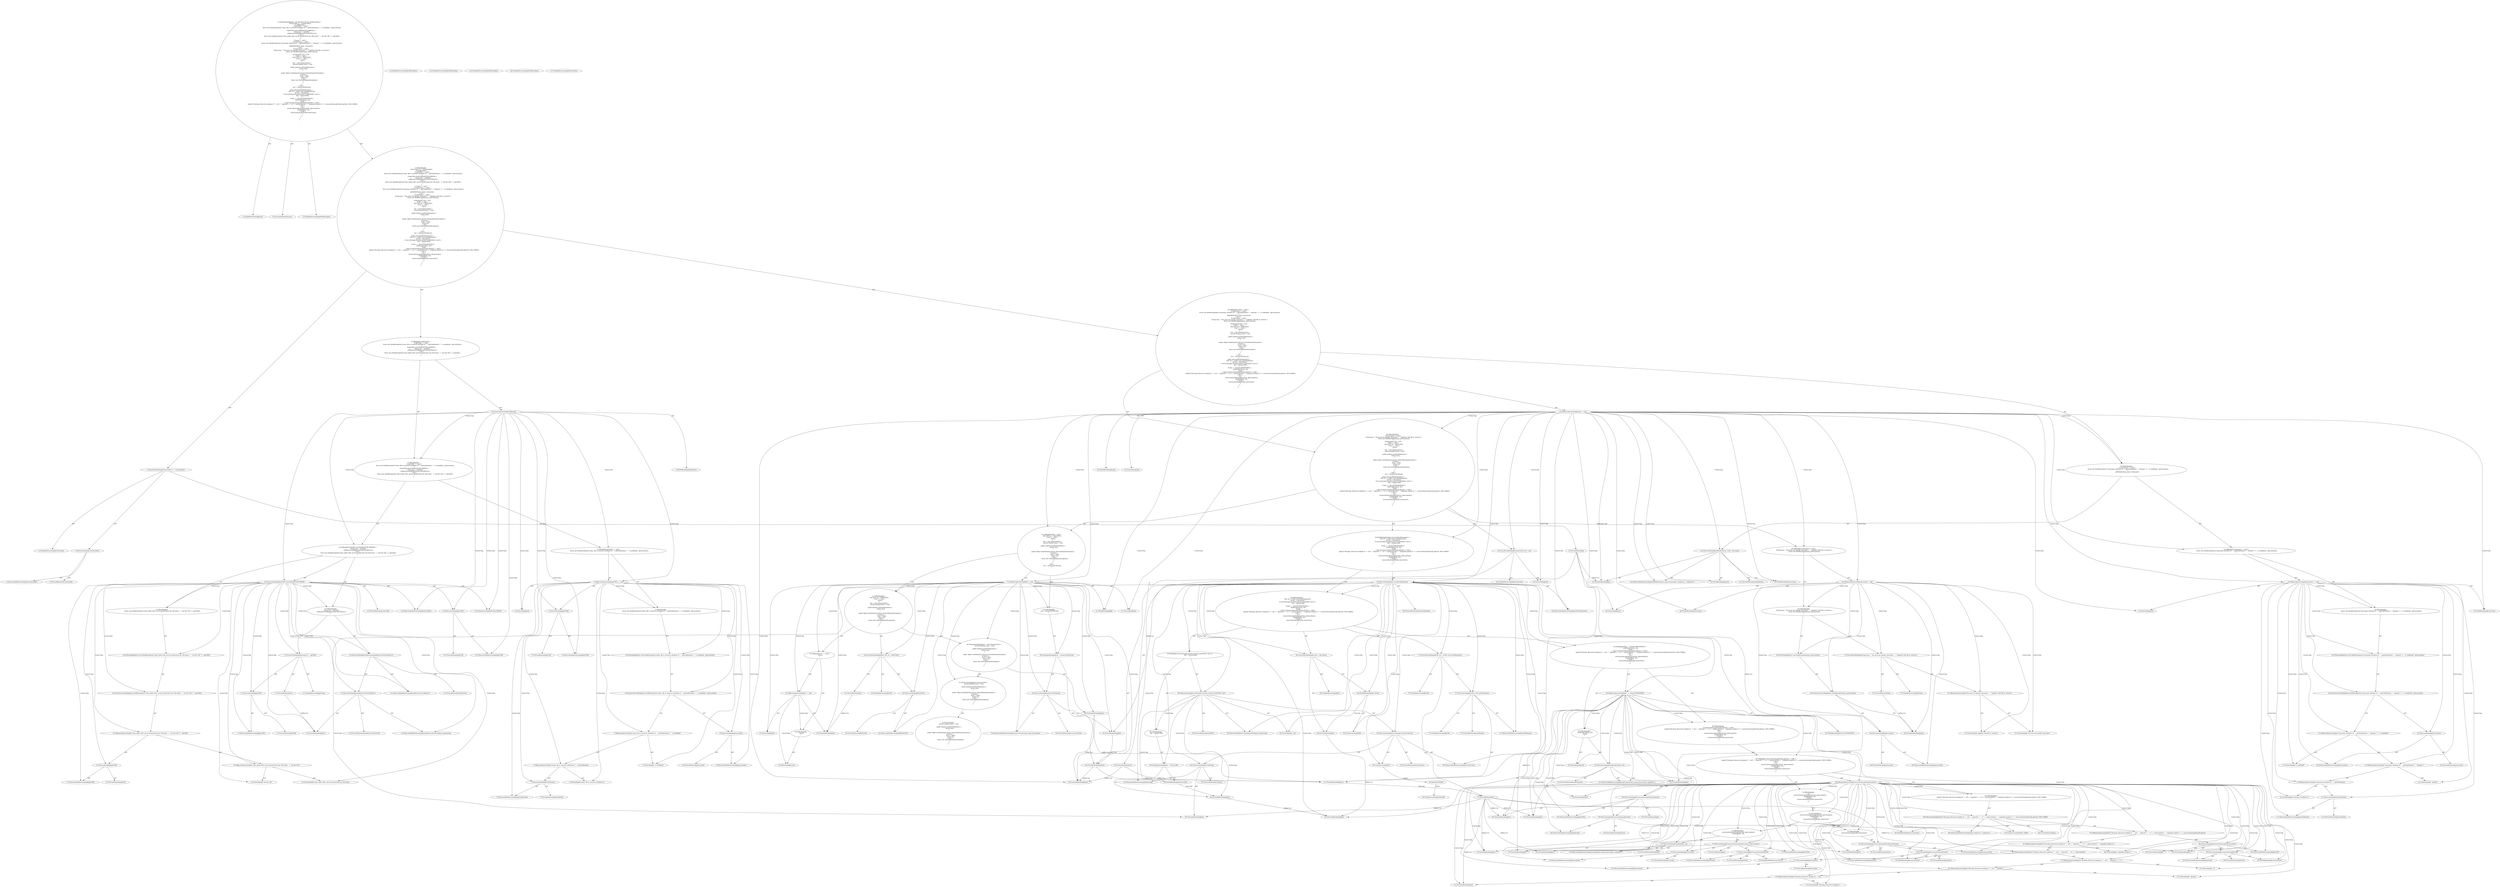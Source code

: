 digraph "execute#?" {
0 [label="2:CtTypeReferenceImpl@void" shape=ellipse]
1 [label="2:CtVirtualElement@execute" shape=ellipse]
2 [label="2:CtTypeReferenceImpl@BuildException" shape=ellipse]
3 [label="3:CtTypeReferenceImpl@ClassLoader" shape=ellipse]
4 [label="3:CtExecutableReferenceImpl@createLoader()" shape=ellipse]
5 [label="3:CtVirtualElement@createLoader" shape=ellipse]
6 [label="3:CtInvocationImpl@createLoader()" shape=ellipse]
7 [label="3:CtVirtualElement@al" shape=ellipse]
8 [label="3:CtLocalVariableImpl@ClassLoader al = createLoader()" shape=ellipse]
9 [label="4:CtFieldReadImpl@definerSet" shape=ellipse]
10 [label="4:CtUnaryOperatorImpl@!definerSet" shape=ellipse]
11 [label="5:CtExecutableReferenceImpl@getURI()" shape=ellipse]
12 [label="5:CtVirtualElement@getURI" shape=ellipse]
13 [label="5:CtInvocationImpl@getURI()" shape=ellipse]
14 [label="5:CtLiteralImpl@null" shape=ellipse]
15 [label="5:CtBinaryOperatorImpl@getURI() == null" shape=ellipse]
16 [label="6:CtTypeReferenceImpl@BuildException" shape=ellipse]
17 [label="7:CtLiteralImpl@\"name, file or resource attribute of \"" shape=ellipse]
18 [label="7:CtExecutableReferenceImpl@getTaskName()" shape=ellipse]
19 [label="7:CtVirtualElement@getTaskName" shape=ellipse]
20 [label="7:CtInvocationImpl@getTaskName()" shape=ellipse]
21 [label="7:CtBinaryOperatorImpl@(\"name, file or resource attribute of \" + getTaskName())" shape=ellipse]
22 [label="7:CtLiteralImpl@\" is undefined\"" shape=ellipse]
23 [label="7:CtBinaryOperatorImpl@(\"name, file or resource attribute of \" + getTaskName()) + \" is undefined\"" shape=ellipse]
24 [label="8:CtExecutableReferenceImpl@getLocation()" shape=ellipse]
25 [label="8:CtVirtualElement@getLocation" shape=ellipse]
26 [label="8:CtInvocationImpl@getLocation()" shape=ellipse]
27 [label="6:CtConstructorCallImpl@new BuildException((\"name, file or resource attribute of \" + getTaskName()) + \" is undefined\", getLocation())" shape=ellipse]
28 [label="6:CtThrowImpl@throw new BuildException((\"name, file or resource attribute of \" + getTaskName()) + \" is undefined\", getLocation())" shape=ellipse]
29 [label="5:CtBlockImpl@\{
    throw new BuildException((\"name, file or resource attribute of \" + getTaskName()) + \" is undefined\", getLocation());
\}" shape=ellipse]
30 [label="5:CtIfImpl@if (getURI() == null) \{
    throw new BuildException((\"name, file or resource attribute of \" + getTaskName()) + \" is undefined\", getLocation());
\}" shape=ellipse]
31 [label="10:CtExecutableReferenceImpl@startsWith()" shape=ellipse]
32 [label="10:CtVirtualElement@startsWith" shape=ellipse]
33 [label="10:CtExecutableReferenceImpl@getURI()" shape=ellipse]
34 [label="10:CtVirtualElement@getURI" shape=ellipse]
35 [label="10:CtInvocationImpl@getURI()" shape=ellipse]
36 [label="10:CtTypeAccessImpl@ANTLIB_PREFIX" shape=ellipse]
37 [label="10:CtInvocationImpl@getURI().startsWith(ANTLIB_PREFIX)" shape=ellipse]
38 [label="11:CtTypeReferenceImpl@String" shape=ellipse]
39 [label="11:CtExecutableReferenceImpl@getURI()" shape=ellipse]
40 [label="11:CtVirtualElement@getURI" shape=ellipse]
41 [label="11:CtInvocationImpl@getURI()" shape=ellipse]
42 [label="11:CtVirtualElement@uri1" shape=ellipse]
43 [label="11:CtLocalVariableImpl@String uri1 = getURI()" shape=ellipse]
44 [label="12:CtExecutableReferenceImpl@setResource(<unknown>)" shape=ellipse]
45 [label="12:CtVirtualElement@setResource" shape=ellipse]
46 [label="12:CtExecutableReferenceImpl@makeResourceFromURI(java.lang.String)" shape=ellipse]
47 [label="12:CtVirtualElement@makeResourceFromURI" shape=ellipse]
48 [label="12:CtVariableReadImpl@uri1" shape=ellipse]
49 [label="12:CtInvocationImpl@makeResourceFromURI(uri1)" shape=ellipse]
50 [label="12:CtInvocationImpl@setResource(makeResourceFromURI(uri1))" shape=ellipse]
51 [label="10:CtBlockImpl@\{
    String uri1 = getURI();
    setResource(makeResourceFromURI(uri1));
\}" shape=ellipse]
52 [label="14:CtTypeReferenceImpl@BuildException" shape=ellipse]
53 [label="15:CtLiteralImpl@\"Only antlib URIs can be located from the URI alone,\"" shape=ellipse]
54 [label="15:CtLiteralImpl@\"not the URI \"" shape=ellipse]
55 [label="15:CtBinaryOperatorImpl@(\"Only antlib URIs can be located from the URI alone,\" + \"not the URI \")" shape=ellipse]
56 [label="15:CtExecutableReferenceImpl@getURI()" shape=ellipse]
57 [label="15:CtVirtualElement@getURI" shape=ellipse]
58 [label="15:CtInvocationImpl@getURI()" shape=ellipse]
59 [label="15:CtBinaryOperatorImpl@(\"Only antlib URIs can be located from the URI alone,\" + \"not the URI \") + getURI()" shape=ellipse]
60 [label="14:CtConstructorCallImpl@new BuildException((\"Only antlib URIs can be located from the URI alone,\" + \"not the URI \") + getURI())" shape=ellipse]
61 [label="14:CtThrowImpl@throw new BuildException((\"Only antlib URIs can be located from the URI alone,\" + \"not the URI \") + getURI())" shape=ellipse]
62 [label="13:CtBlockImpl@\{
    throw new BuildException((\"Only antlib URIs can be located from the URI alone,\" + \"not the URI \") + getURI());
\}" shape=ellipse]
63 [label="10:CtIfImpl@if (getURI().startsWith(ANTLIB_PREFIX)) \{
    String uri1 = getURI();
    setResource(makeResourceFromURI(uri1));
\} else \{
    throw new BuildException((\"Only antlib URIs can be located from the URI alone,\" + \"not the URI \") + getURI());
\}" shape=ellipse]
64 [label="4:CtBlockImpl@\{
    if (getURI() == null) \{
        throw new BuildException((\"name, file or resource attribute of \" + getTaskName()) + \" is undefined\", getLocation());
    \}
    if (getURI().startsWith(ANTLIB_PREFIX)) \{
        String uri1 = getURI();
        setResource(makeResourceFromURI(uri1));
    \} else \{
        throw new BuildException((\"Only antlib URIs can be located from the URI alone,\" + \"not the URI \") + getURI());
    \}
\}" shape=ellipse]
65 [label="4:CtIfImpl@if (!definerSet) \{
    if (getURI() == null) \{
        throw new BuildException((\"name, file or resource attribute of \" + getTaskName()) + \" is undefined\", getLocation());
    \}
    if (getURI().startsWith(ANTLIB_PREFIX)) \{
        String uri1 = getURI();
        setResource(makeResourceFromURI(uri1));
    \} else \{
        throw new BuildException((\"Only antlib URIs can be located from the URI alone,\" + \"not the URI \") + getURI());
    \}
\}" shape=ellipse]
66 [label="18:CtFieldReadImpl@name" shape=ellipse]
67 [label="18:CtLiteralImpl@null" shape=ellipse]
68 [label="18:CtBinaryOperatorImpl@name != null" shape=ellipse]
69 [label="19:CtFieldReadImpl@classname" shape=ellipse]
70 [label="19:CtLiteralImpl@null" shape=ellipse]
71 [label="19:CtBinaryOperatorImpl@classname == null" shape=ellipse]
72 [label="20:CtTypeReferenceImpl@BuildException" shape=ellipse]
73 [label="21:CtLiteralImpl@\"classname attribute of \"" shape=ellipse]
74 [label="21:CtExecutableReferenceImpl@getTaskName()" shape=ellipse]
75 [label="21:CtVirtualElement@getTaskName" shape=ellipse]
76 [label="21:CtInvocationImpl@getTaskName()" shape=ellipse]
77 [label="21:CtBinaryOperatorImpl@(\"classname attribute of \" + getTaskName())" shape=ellipse]
78 [label="21:CtLiteralImpl@\" element \"" shape=ellipse]
79 [label="21:CtBinaryOperatorImpl@((\"classname attribute of \" + getTaskName()) + \" element \")" shape=ellipse]
80 [label="21:CtLiteralImpl@\"is undefined\"" shape=ellipse]
81 [label="21:CtBinaryOperatorImpl@((\"classname attribute of \" + getTaskName()) + \" element \") + \"is undefined\"" shape=ellipse]
82 [label="22:CtExecutableReferenceImpl@getLocation()" shape=ellipse]
83 [label="22:CtVirtualElement@getLocation" shape=ellipse]
84 [label="22:CtInvocationImpl@getLocation()" shape=ellipse]
85 [label="20:CtConstructorCallImpl@new BuildException(((\"classname attribute of \" + getTaskName()) + \" element \") + \"is undefined\", getLocation())" shape=ellipse]
86 [label="20:CtThrowImpl@throw new BuildException(((\"classname attribute of \" + getTaskName()) + \" element \") + \"is undefined\", getLocation())" shape=ellipse]
87 [label="19:CtBlockImpl@\{
    throw new BuildException(((\"classname attribute of \" + getTaskName()) + \" element \") + \"is undefined\", getLocation());
\}" shape=ellipse]
88 [label="19:CtIfImpl@if (classname == null) \{
    throw new BuildException(((\"classname attribute of \" + getTaskName()) + \" element \") + \"is undefined\", getLocation());
\}" shape=ellipse]
89 [label="24:CtExecutableReferenceImpl@addDefinition(java.lang.ClassLoader,<unknown>,<unknown>)" shape=ellipse]
90 [label="24:CtVirtualElement@addDefinition" shape=ellipse]
91 [label="24:CtVariableReadImpl@al" shape=ellipse]
92 [label="24:CtFieldReadImpl@name" shape=ellipse]
93 [label="24:CtFieldReadImpl@classname" shape=ellipse]
94 [label="24:CtInvocationImpl@addDefinition(al, name, classname)" shape=ellipse]
95 [label="18:CtBlockImpl@\{
    if (classname == null) \{
        throw new BuildException(((\"classname attribute of \" + getTaskName()) + \" element \") + \"is undefined\", getLocation());
    \}
    addDefinition(al, name, classname);
\}" shape=ellipse]
96 [label="26:CtFieldReadImpl@classname" shape=ellipse]
97 [label="26:CtLiteralImpl@null" shape=ellipse]
98 [label="26:CtBinaryOperatorImpl@classname != null" shape=ellipse]
99 [label="27:CtTypeReferenceImpl@String" shape=ellipse]
100 [label="27:CtLiteralImpl@\"You must not specify classname \"" shape=ellipse]
101 [label="27:CtLiteralImpl@\"together with file or resource.\"" shape=ellipse]
102 [label="27:CtBinaryOperatorImpl@\"You must not specify classname \" + \"together with file or resource.\"" shape=ellipse]
103 [label="27:CtVirtualElement@msg" shape=ellipse]
104 [label="27:CtLocalVariableImpl@String msg = \"You must not specify classname \" + \"together with file or resource.\"" shape=ellipse]
105 [label="28:CtTypeReferenceImpl@BuildException" shape=ellipse]
106 [label="28:CtVariableReadImpl@msg" shape=ellipse]
107 [label="28:CtExecutableReferenceImpl@getLocation()" shape=ellipse]
108 [label="28:CtVirtualElement@getLocation" shape=ellipse]
109 [label="28:CtInvocationImpl@getLocation()" shape=ellipse]
110 [label="28:CtConstructorCallImpl@new BuildException(msg, getLocation())" shape=ellipse]
111 [label="28:CtThrowImpl@throw new BuildException(msg, getLocation())" shape=ellipse]
112 [label="26:CtBlockImpl@\{
    String msg = \"You must not specify classname \" + \"together with file or resource.\";
    throw new BuildException(msg, getLocation());
\}" shape=ellipse]
113 [label="26:CtIfImpl@if (classname != null) \{
    String msg = \"You must not specify classname \" + \"together with file or resource.\";
    throw new BuildException(msg, getLocation());
\}" shape=ellipse]
114 [label="30:CtTypeReferenceImpl@Enumeration" shape=ellipse]
115 [label="30:CtLiteralImpl@null" shape=ellipse]
116 [label="30:CtVirtualElement@urls" shape=ellipse]
117 [label="30:CtLocalVariableImpl@Enumeration urls = null" shape=ellipse]
118 [label="31:CtFieldReadImpl@file" shape=ellipse]
119 [label="31:CtLiteralImpl@null" shape=ellipse]
120 [label="31:CtBinaryOperatorImpl@file != null" shape=ellipse]
121 [label="32:CtTypeReferenceImpl@URL" shape=ellipse]
122 [label="32:CtExecutableReferenceImpl@fileToURL()" shape=ellipse]
123 [label="32:CtVirtualElement@fileToURL" shape=ellipse]
124 [label="32:CtInvocationImpl@fileToURL()" shape=ellipse]
125 [label="32:CtVirtualElement@url" shape=ellipse]
126 [label="32:CtLocalVariableImpl@final URL url = fileToURL()" shape=ellipse]
127 [label="33:CtVariableReadImpl@url" shape=ellipse]
128 [label="33:CtLiteralImpl@null" shape=ellipse]
129 [label="33:CtBinaryOperatorImpl@url == null" shape=ellipse]
130 [label="34:CtReturnImpl@return" shape=ellipse]
131 [label="33:CtBlockImpl@\{
    return;
\}" shape=ellipse]
132 [label="33:CtIfImpl@if (url == null) \{
    return;
\}" shape=ellipse]
133 [label="36:CtVariableWriteImpl@urls" shape=ellipse]
134 [label="37:CtTypeReferenceImpl@Enumeration" shape=ellipse]
135 [label="37:CtNewClassImpl@new Enumeration() \{
    private boolean more = true;

    public boolean hasMoreElements() \{
        return more;
    \}

    public Object nextElement() throws NoSuchElementException \{
        if (more) \{
            more = false;
            return url;
        \} else \{
            throw new NoSuchElementException();
        \}
    \}
\}" shape=ellipse]
136 [label="37:CtClassImpl@ \{
    private boolean more = true;

    public boolean hasMoreElements() \{
        return more;
    \}

    public Object nextElement() throws NoSuchElementException \{
        if (more) \{
            more = false;
            return url;
        \} else \{
            throw new NoSuchElementException();
        \}
    \}
\}" shape=ellipse]
137 [label="36:CtAssignmentImpl@urls = new Enumeration() \{
    private boolean more = true;

    public boolean hasMoreElements() \{
        return more;
    \}

    public Object nextElement() throws NoSuchElementException \{
        if (more) \{
            more = false;
            return url;
        \} else \{
            throw new NoSuchElementException();
        \}
    \}
\}" shape=ellipse]
138 [label="31:CtBlockImpl@\{
    final URL url = fileToURL();
    if (url == null) \{
        return;
    \}
    urls = new Enumeration() \{
        private boolean more = true;

        public boolean hasMoreElements() \{
            return more;
        \}

        public Object nextElement() throws NoSuchElementException \{
            if (more) \{
                more = false;
                return url;
            \} else \{
                throw new NoSuchElementException();
            \}
        \}
    \};
\}" shape=ellipse]
139 [label="54:CtVariableWriteImpl@urls" shape=ellipse]
140 [label="54:CtExecutableReferenceImpl@resourceToURLs(java.lang.ClassLoader)" shape=ellipse]
141 [label="54:CtVirtualElement@resourceToURLs" shape=ellipse]
142 [label="54:CtVariableReadImpl@al" shape=ellipse]
143 [label="54:CtInvocationImpl@resourceToURLs(al)" shape=ellipse]
144 [label="54:CtAssignmentImpl@urls = resourceToURLs(al)" shape=ellipse]
145 [label="53:CtBlockImpl@\{
    urls = resourceToURLs(al);
\}" shape=ellipse]
146 [label="31:CtIfImpl@if (file != null) \{
    final URL url = fileToURL();
    if (url == null) \{
        return;
    \}
    urls = new Enumeration() \{
        private boolean more = true;

        public boolean hasMoreElements() \{
            return more;
        \}

        public Object nextElement() throws NoSuchElementException \{
            if (more) \{
                more = false;
                return url;
            \} else \{
                throw new NoSuchElementException();
            \}
        \}
    \};
\} else \{
    urls = resourceToURLs(al);
\}" shape=ellipse]
147 [label="56:CtExecutableReferenceImpl@hasMoreElements()" shape=ellipse]
148 [label="56:CtVirtualElement@hasMoreElements" shape=ellipse]
149 [label="56:CtVariableReadImpl@urls" shape=ellipse]
150 [label="56:CtInvocationImpl@urls.hasMoreElements()" shape=ellipse]
151 [label="57:CtTypeReferenceImpl@URL" shape=ellipse]
152 [label="57:CtExecutableReferenceImpl@nextElement()" shape=ellipse]
153 [label="57:CtVirtualElement@nextElement" shape=ellipse]
154 [label="57:CtVariableReadImpl@urls" shape=ellipse]
155 [label="57:CtInvocationImpl@((URL) (urls.nextElement()))" shape=ellipse]
156 [label="57:CtTypeReferenceImpl@URL" shape=ellipse]
157 [label="57:CtVirtualElement@url" shape=ellipse]
158 [label="57:CtLocalVariableImpl@URL url = ((URL) (urls.nextElement()))" shape=ellipse]
159 [label="58:CtTypeReferenceImpl@int" shape=ellipse]
160 [label="58:CtThisAccessImpl@this" shape=ellipse]
161 [label="58:CtFieldReadImpl@this.format" shape=ellipse]
162 [label="58:CtVirtualElement@fmt" shape=ellipse]
163 [label="58:CtLocalVariableImpl@int fmt = this.format" shape=ellipse]
164 [label="59:CtExecutableReferenceImpl@endsWith(java.lang.String)" shape=ellipse]
165 [label="59:CtVirtualElement@endsWith" shape=ellipse]
166 [label="59:CtExecutableReferenceImpl@toLowerCase()" shape=ellipse]
167 [label="59:CtVirtualElement@toLowerCase" shape=ellipse]
168 [label="59:CtExecutableReferenceImpl@toString()" shape=ellipse]
169 [label="59:CtVirtualElement@toString" shape=ellipse]
170 [label="59:CtVariableReadImpl@url" shape=ellipse]
171 [label="59:CtInvocationImpl@url.toString()" shape=ellipse]
172 [label="59:CtTypeAccessImpl@US" shape=ellipse]
173 [label="59:CtInvocationImpl@url.toString().toLowerCase(US)" shape=ellipse]
174 [label="59:CtLiteralImpl@\".xml\"" shape=ellipse]
175 [label="59:CtInvocationImpl@url.toString().toLowerCase(US).endsWith(\".xml\")" shape=ellipse]
176 [label="60:CtVariableWriteImpl@fmt" shape=ellipse]
177 [label="60:CtFieldReadImpl@Format.XML" shape=ellipse]
178 [label="60:CtAssignmentImpl@fmt = Format.XML" shape=ellipse]
179 [label="59:CtBlockImpl@\{
    fmt = Format.XML;
\}" shape=ellipse]
180 [label="59:CtIfImpl@if (url.toString().toLowerCase(US).endsWith(\".xml\")) \{
    fmt = Format.XML;
\}" shape=ellipse]
181 [label="62:CtVariableReadImpl@fmt" shape=ellipse]
182 [label="62:CtFieldReadImpl@Format.PROPERTIES" shape=ellipse]
183 [label="62:CtBinaryOperatorImpl@fmt == Format.PROPERTIES" shape=ellipse]
184 [label="63:CtExecutableReferenceImpl@loadProperties(java.lang.ClassLoader,<unknown>)" shape=ellipse]
185 [label="63:CtVirtualElement@loadProperties" shape=ellipse]
186 [label="63:CtVariableReadImpl@al" shape=ellipse]
187 [label="63:CtVariableReadImpl@url" shape=ellipse]
188 [label="63:CtInvocationImpl@loadProperties(al, url)" shape=ellipse]
189 [label="64:CtBreakImpl@break" shape=ellipse]
190 [label="62:CtBlockImpl@\{
    loadProperties(al, url);
    break;
\}" shape=ellipse]
191 [label="65:CtExecutableReferenceImpl@get(URL)" shape=ellipse]
192 [label="65:CtVirtualElement@get" shape=ellipse]
193 [label="65:CtExecutableReferenceImpl@getStack()" shape=ellipse]
194 [label="65:CtVirtualElement@getStack" shape=ellipse]
195 [label="65:CtFieldReadImpl@resourceStack" shape=ellipse]
196 [label="65:CtInvocationImpl@resourceStack.getStack()" shape=ellipse]
197 [label="65:CtVariableReadImpl@url" shape=ellipse]
198 [label="65:CtInvocationImpl@resourceStack.getStack().get(url)" shape=ellipse]
199 [label="65:CtLiteralImpl@null" shape=ellipse]
200 [label="65:CtBinaryOperatorImpl@resourceStack.getStack().get(url) != null" shape=ellipse]
201 [label="66:CtExecutableReferenceImpl@log(<unknown>,<unknown>)" shape=ellipse]
202 [label="66:CtVirtualElement@log" shape=ellipse]
203 [label="67:CtLiteralImpl@\"Warning: Recursive loading of \"" shape=ellipse]
204 [label="67:CtVariableReadImpl@url" shape=ellipse]
205 [label="67:CtBinaryOperatorImpl@(\"Warning: Recursive loading of \" + url)" shape=ellipse]
206 [label="67:CtLiteralImpl@\" ignored\"" shape=ellipse]
207 [label="67:CtBinaryOperatorImpl@((\"Warning: Recursive loading of \" + url) + \" ignored\")" shape=ellipse]
208 [label="67:CtLiteralImpl@\" at \"" shape=ellipse]
209 [label="67:CtBinaryOperatorImpl@(((\"Warning: Recursive loading of \" + url) + \" ignored\") + \" at \")" shape=ellipse]
210 [label="67:CtExecutableReferenceImpl@getLocation()" shape=ellipse]
211 [label="67:CtVirtualElement@getLocation" shape=ellipse]
212 [label="67:CtInvocationImpl@getLocation()" shape=ellipse]
213 [label="67:CtBinaryOperatorImpl@((((\"Warning: Recursive loading of \" + url) + \" ignored\") + \" at \") + getLocation())" shape=ellipse]
214 [label="68:CtLiteralImpl@\" originally loaded at \"" shape=ellipse]
215 [label="67:CtBinaryOperatorImpl@(((((\"Warning: Recursive loading of \" + url) + \" ignored\") + \" at \") + getLocation()) + \" originally loaded at \")" shape=ellipse]
216 [label="69:CtExecutableReferenceImpl@get(URL)" shape=ellipse]
217 [label="69:CtVirtualElement@get" shape=ellipse]
218 [label="69:CtExecutableReferenceImpl@getStack()" shape=ellipse]
219 [label="69:CtVirtualElement@getStack" shape=ellipse]
220 [label="69:CtFieldReadImpl@resourceStack" shape=ellipse]
221 [label="69:CtInvocationImpl@resourceStack.getStack()" shape=ellipse]
222 [label="69:CtVariableReadImpl@url" shape=ellipse]
223 [label="69:CtInvocationImpl@resourceStack.getStack().get(url)" shape=ellipse]
224 [label="67:CtBinaryOperatorImpl@(((((\"Warning: Recursive loading of \" + url) + \" ignored\") + \" at \") + getLocation()) + \" originally loaded at \") + resourceStack.getStack().get(url)" shape=ellipse]
225 [label="70:CtTypeAccessImpl@MSG_WARN" shape=ellipse]
226 [label="66:CtInvocationImpl@log((((((\"Warning: Recursive loading of \" + url) + \" ignored\") + \" at \") + getLocation()) + \" originally loaded at \") + resourceStack.getStack().get(url), MSG_WARN)" shape=ellipse]
227 [label="65:CtBlockImpl@\{
    log((((((\"Warning: Recursive loading of \" + url) + \" ignored\") + \" at \") + getLocation()) + \" originally loaded at \") + resourceStack.getStack().get(url), MSG_WARN);
\}" shape=ellipse]
228 [label="73:CtExecutableReferenceImpl@put(URL)" shape=ellipse]
229 [label="73:CtVirtualElement@put" shape=ellipse]
230 [label="73:CtExecutableReferenceImpl@getStack()" shape=ellipse]
231 [label="73:CtVirtualElement@getStack" shape=ellipse]
232 [label="73:CtFieldReadImpl@resourceStack" shape=ellipse]
233 [label="73:CtInvocationImpl@resourceStack.getStack()" shape=ellipse]
234 [label="73:CtVariableReadImpl@url" shape=ellipse]
235 [label="73:CtExecutableReferenceImpl@getLocation()" shape=ellipse]
236 [label="73:CtVirtualElement@getLocation" shape=ellipse]
237 [label="73:CtInvocationImpl@getLocation()" shape=ellipse]
238 [label="73:CtInvocationImpl@resourceStack.getStack().put(url, getLocation())" shape=ellipse]
239 [label="74:CtExecutableReferenceImpl@loadAntlib(java.lang.ClassLoader,<unknown>)" shape=ellipse]
240 [label="74:CtVirtualElement@loadAntlib" shape=ellipse]
241 [label="74:CtVariableReadImpl@al" shape=ellipse]
242 [label="74:CtVariableReadImpl@url" shape=ellipse]
243 [label="74:CtInvocationImpl@loadAntlib(al, url)" shape=ellipse]
244 [label="72:CtBlockImpl@\{
    resourceStack.getStack().put(url, getLocation());
    loadAntlib(al, url);
\}" shape=ellipse]
245 [label="76:CtExecutableReferenceImpl@remove(URL)" shape=ellipse]
246 [label="76:CtVirtualElement@remove" shape=ellipse]
247 [label="76:CtExecutableReferenceImpl@getStack()" shape=ellipse]
248 [label="76:CtVirtualElement@getStack" shape=ellipse]
249 [label="76:CtFieldReadImpl@resourceStack" shape=ellipse]
250 [label="76:CtInvocationImpl@resourceStack.getStack()" shape=ellipse]
251 [label="76:CtVariableReadImpl@url" shape=ellipse]
252 [label="76:CtInvocationImpl@resourceStack.getStack().remove(url)" shape=ellipse]
253 [label="75:CtBlockImpl@\{
    resourceStack.getStack().remove(url);
\}" shape=ellipse]
254 [label="72:CtTryImpl@try \{
    resourceStack.getStack().put(url, getLocation());
    loadAntlib(al, url);
\} finally \{
    resourceStack.getStack().remove(url);
\}" shape=ellipse]
255 [label="71:CtBlockImpl@\{
    try \{
        resourceStack.getStack().put(url, getLocation());
        loadAntlib(al, url);
    \} finally \{
        resourceStack.getStack().remove(url);
    \}
\}" shape=ellipse]
256 [label="65:CtIfImpl@if (resourceStack.getStack().get(url) != null) \{
    log((((((\"Warning: Recursive loading of \" + url) + \" ignored\") + \" at \") + getLocation()) + \" originally loaded at \") + resourceStack.getStack().get(url), MSG_WARN);
\} else \{
    try \{
        resourceStack.getStack().put(url, getLocation());
        loadAntlib(al, url);
    \} finally \{
        resourceStack.getStack().remove(url);
    \}
\}" shape=ellipse]
257 [label="65:CtBlockImpl@
    if (resourceStack.getStack().get(url) != null) \{
        log((((((\"Warning: Recursive loading of \" + url) + \" ignored\") + \" at \") + getLocation()) + \" originally loaded at \") + resourceStack.getStack().get(url), MSG_WARN);
    \} else \{
        try \{
            resourceStack.getStack().put(url, getLocation());
            loadAntlib(al, url);
        \} finally \{
            resourceStack.getStack().remove(url);
        \}
    \}
" shape=ellipse]
258 [label="62:CtIfImpl@if (fmt == Format.PROPERTIES) \{
    loadProperties(al, url);
    break;
\} else if (resourceStack.getStack().get(url) != null) \{
    log((((((\"Warning: Recursive loading of \" + url) + \" ignored\") + \" at \") + getLocation()) + \" originally loaded at \") + resourceStack.getStack().get(url), MSG_WARN);
\} else \{
    try \{
        resourceStack.getStack().put(url, getLocation());
        loadAntlib(al, url);
    \} finally \{
        resourceStack.getStack().remove(url);
    \}
\}" shape=ellipse]
259 [label="56:CtBlockImpl@\{
    URL url = ((URL) (urls.nextElement()));
    int fmt = this.format;
    if (url.toString().toLowerCase(US).endsWith(\".xml\")) \{
        fmt = Format.XML;
    \}
    if (fmt == Format.PROPERTIES) \{
        loadProperties(al, url);
        break;
    \} else if (resourceStack.getStack().get(url) != null) \{
        log((((((\"Warning: Recursive loading of \" + url) + \" ignored\") + \" at \") + getLocation()) + \" originally loaded at \") + resourceStack.getStack().get(url), MSG_WARN);
    \} else \{
        try \{
            resourceStack.getStack().put(url, getLocation());
            loadAntlib(al, url);
        \} finally \{
            resourceStack.getStack().remove(url);
        \}
    \}
\}" shape=ellipse]
260 [label="56:CtWhileImpl@while (urls.hasMoreElements()) \{
    URL url = ((URL) (urls.nextElement()));
    int fmt = this.format;
    if (url.toString().toLowerCase(US).endsWith(\".xml\")) \{
        fmt = Format.XML;
    \}
    if (fmt == Format.PROPERTIES) \{
        loadProperties(al, url);
        break;
    \} else if (resourceStack.getStack().get(url) != null) \{
        log((((((\"Warning: Recursive loading of \" + url) + \" ignored\") + \" at \") + getLocation()) + \" originally loaded at \") + resourceStack.getStack().get(url), MSG_WARN);
    \} else \{
        try \{
            resourceStack.getStack().put(url, getLocation());
            loadAntlib(al, url);
        \} finally \{
            resourceStack.getStack().remove(url);
        \}
    \}
\} " shape=ellipse]
261 [label="25:CtBlockImpl@\{
    if (classname != null) \{
        String msg = \"You must not specify classname \" + \"together with file or resource.\";
        throw new BuildException(msg, getLocation());
    \}
    Enumeration urls = null;
    if (file != null) \{
        final URL url = fileToURL();
        if (url == null) \{
            return;
        \}
        urls = new Enumeration() \{
            private boolean more = true;

            public boolean hasMoreElements() \{
                return more;
            \}

            public Object nextElement() throws NoSuchElementException \{
                if (more) \{
                    more = false;
                    return url;
                \} else \{
                    throw new NoSuchElementException();
                \}
            \}
        \};
    \} else \{
        urls = resourceToURLs(al);
    \}
    while (urls.hasMoreElements()) \{
        URL url = ((URL) (urls.nextElement()));
        int fmt = this.format;
        if (url.toString().toLowerCase(US).endsWith(\".xml\")) \{
            fmt = Format.XML;
        \}
        if (fmt == Format.PROPERTIES) \{
            loadProperties(al, url);
            break;
        \} else if (resourceStack.getStack().get(url) != null) \{
            log((((((\"Warning: Recursive loading of \" + url) + \" ignored\") + \" at \") + getLocation()) + \" originally loaded at \") + resourceStack.getStack().get(url), MSG_WARN);
        \} else \{
            try \{
                resourceStack.getStack().put(url, getLocation());
                loadAntlib(al, url);
            \} finally \{
                resourceStack.getStack().remove(url);
            \}
        \}
    \} 
\}" shape=ellipse]
262 [label="18:CtIfImpl@if (name != null) \{
    if (classname == null) \{
        throw new BuildException(((\"classname attribute of \" + getTaskName()) + \" element \") + \"is undefined\", getLocation());
    \}
    addDefinition(al, name, classname);
\} else \{
    if (classname != null) \{
        String msg = \"You must not specify classname \" + \"together with file or resource.\";
        throw new BuildException(msg, getLocation());
    \}
    Enumeration urls = null;
    if (file != null) \{
        final URL url = fileToURL();
        if (url == null) \{
            return;
        \}
        urls = new Enumeration() \{
            private boolean more = true;

            public boolean hasMoreElements() \{
                return more;
            \}

            public Object nextElement() throws NoSuchElementException \{
                if (more) \{
                    more = false;
                    return url;
                \} else \{
                    throw new NoSuchElementException();
                \}
            \}
        \};
    \} else \{
        urls = resourceToURLs(al);
    \}
    while (urls.hasMoreElements()) \{
        URL url = ((URL) (urls.nextElement()));
        int fmt = this.format;
        if (url.toString().toLowerCase(US).endsWith(\".xml\")) \{
            fmt = Format.XML;
        \}
        if (fmt == Format.PROPERTIES) \{
            loadProperties(al, url);
            break;
        \} else if (resourceStack.getStack().get(url) != null) \{
            log((((((\"Warning: Recursive loading of \" + url) + \" ignored\") + \" at \") + getLocation()) + \" originally loaded at \") + resourceStack.getStack().get(url), MSG_WARN);
        \} else \{
            try \{
                resourceStack.getStack().put(url, getLocation());
                loadAntlib(al, url);
            \} finally \{
                resourceStack.getStack().remove(url);
            \}
        \}
    \} 
\}" shape=ellipse]
263 [label="2:CtBlockImpl@\{
    ClassLoader al = createLoader();
    if (!definerSet) \{
        if (getURI() == null) \{
            throw new BuildException((\"name, file or resource attribute of \" + getTaskName()) + \" is undefined\", getLocation());
        \}
        if (getURI().startsWith(ANTLIB_PREFIX)) \{
            String uri1 = getURI();
            setResource(makeResourceFromURI(uri1));
        \} else \{
            throw new BuildException((\"Only antlib URIs can be located from the URI alone,\" + \"not the URI \") + getURI());
        \}
    \}
    if (name != null) \{
        if (classname == null) \{
            throw new BuildException(((\"classname attribute of \" + getTaskName()) + \" element \") + \"is undefined\", getLocation());
        \}
        addDefinition(al, name, classname);
    \} else \{
        if (classname != null) \{
            String msg = \"You must not specify classname \" + \"together with file or resource.\";
            throw new BuildException(msg, getLocation());
        \}
        Enumeration urls = null;
        if (file != null) \{
            final URL url = fileToURL();
            if (url == null) \{
                return;
            \}
            urls = new Enumeration() \{
                private boolean more = true;

                public boolean hasMoreElements() \{
                    return more;
                \}

                public Object nextElement() throws NoSuchElementException \{
                    if (more) \{
                        more = false;
                        return url;
                    \} else \{
                        throw new NoSuchElementException();
                    \}
                \}
            \};
        \} else \{
            urls = resourceToURLs(al);
        \}
        while (urls.hasMoreElements()) \{
            URL url = ((URL) (urls.nextElement()));
            int fmt = this.format;
            if (url.toString().toLowerCase(US).endsWith(\".xml\")) \{
                fmt = Format.XML;
            \}
            if (fmt == Format.PROPERTIES) \{
                loadProperties(al, url);
                break;
            \} else if (resourceStack.getStack().get(url) != null) \{
                log((((((\"Warning: Recursive loading of \" + url) + \" ignored\") + \" at \") + getLocation()) + \" originally loaded at \") + resourceStack.getStack().get(url), MSG_WARN);
            \} else \{
                try \{
                    resourceStack.getStack().put(url, getLocation());
                    loadAntlib(al, url);
                \} finally \{
                    resourceStack.getStack().remove(url);
                \}
            \}
        \} 
    \}
\}" shape=ellipse]
264 [label="2:CtMethodImpl@public void execute() throws BuildException \{
    ClassLoader al = createLoader();
    if (!definerSet) \{
        if (getURI() == null) \{
            throw new BuildException((\"name, file or resource attribute of \" + getTaskName()) + \" is undefined\", getLocation());
        \}
        if (getURI().startsWith(ANTLIB_PREFIX)) \{
            String uri1 = getURI();
            setResource(makeResourceFromURI(uri1));
        \} else \{
            throw new BuildException((\"Only antlib URIs can be located from the URI alone,\" + \"not the URI \") + getURI());
        \}
    \}
    if (name != null) \{
        if (classname == null) \{
            throw new BuildException(((\"classname attribute of \" + getTaskName()) + \" element \") + \"is undefined\", getLocation());
        \}
        addDefinition(al, name, classname);
    \} else \{
        if (classname != null) \{
            String msg = \"You must not specify classname \" + \"together with file or resource.\";
            throw new BuildException(msg, getLocation());
        \}
        Enumeration urls = null;
        if (file != null) \{
            final URL url = fileToURL();
            if (url == null) \{
                return;
            \}
            urls = new Enumeration() \{
                private boolean more = true;

                public boolean hasMoreElements() \{
                    return more;
                \}

                public Object nextElement() throws NoSuchElementException \{
                    if (more) \{
                        more = false;
                        return url;
                    \} else \{
                        throw new NoSuchElementException();
                    \}
                \}
            \};
        \} else \{
            urls = resourceToURLs(al);
        \}
        while (urls.hasMoreElements()) \{
            URL url = ((URL) (urls.nextElement()));
            int fmt = this.format;
            if (url.toString().toLowerCase(US).endsWith(\".xml\")) \{
                fmt = Format.XML;
            \}
            if (fmt == Format.PROPERTIES) \{
                loadProperties(al, url);
                break;
            \} else if (resourceStack.getStack().get(url) != null) \{
                log((((((\"Warning: Recursive loading of \" + url) + \" ignored\") + \" at \") + getLocation()) + \" originally loaded at \") + resourceStack.getStack().get(url), MSG_WARN);
            \} else \{
                try \{
                    resourceStack.getStack().put(url, getLocation());
                    loadAntlib(al, url);
                \} finally \{
                    resourceStack.getStack().remove(url);
                \}
            \}
        \} 
    \}
\}" shape=ellipse]
265 [label="59:Update@UPDATE" shape=ellipse]
266 [label="59:CtTypeAccessImpl@ENGLISH" shape=ellipse]
6 -> 5 [label="AST"];
6 -> 4 [label="AST"];
7 -> 91 [label="Define-Use"];
7 -> 142 [label="Define-Use"];
7 -> 186 [label="Define-Use"];
7 -> 241 [label="Define-Use"];
8 -> 7 [label="AST"];
8 -> 3 [label="AST"];
8 -> 6 [label="AST"];
10 -> 9 [label="AST"];
10 -> 64 [label="Control Dep"];
10 -> 30 [label="Control Dep"];
10 -> 15 [label="Control Dep"];
10 -> 13 [label="Control Dep"];
10 -> 11 [label="Control Dep"];
10 -> 14 [label="Control Dep"];
10 -> 63 [label="Control Dep"];
10 -> 37 [label="Control Dep"];
10 -> 31 [label="Control Dep"];
10 -> 35 [label="Control Dep"];
10 -> 33 [label="Control Dep"];
10 -> 36 [label="Control Dep"];
13 -> 12 [label="AST"];
13 -> 11 [label="AST"];
15 -> 13 [label="AST"];
15 -> 14 [label="AST"];
15 -> 29 [label="Control Dep"];
15 -> 28 [label="Control Dep"];
15 -> 27 [label="Control Dep"];
15 -> 23 [label="Control Dep"];
15 -> 21 [label="Control Dep"];
15 -> 17 [label="Control Dep"];
15 -> 20 [label="Control Dep"];
15 -> 18 [label="Control Dep"];
15 -> 22 [label="Control Dep"];
15 -> 26 [label="Control Dep"];
15 -> 24 [label="Control Dep"];
20 -> 19 [label="AST"];
20 -> 18 [label="AST"];
21 -> 17 [label="AST"];
21 -> 20 [label="AST"];
23 -> 21 [label="AST"];
23 -> 22 [label="AST"];
26 -> 25 [label="AST"];
26 -> 24 [label="AST"];
27 -> 23 [label="AST"];
27 -> 26 [label="AST"];
28 -> 27 [label="AST"];
29 -> 28 [label="AST"];
30 -> 15 [label="AST"];
30 -> 29 [label="AST"];
35 -> 34 [label="AST"];
35 -> 33 [label="AST"];
37 -> 32 [label="AST"];
37 -> 35 [label="AST"];
37 -> 31 [label="AST"];
37 -> 36 [label="AST"];
37 -> 51 [label="Control Dep"];
37 -> 43 [label="Control Dep"];
37 -> 41 [label="Control Dep"];
37 -> 39 [label="Control Dep"];
37 -> 50 [label="Control Dep"];
37 -> 44 [label="Control Dep"];
37 -> 49 [label="Control Dep"];
37 -> 46 [label="Control Dep"];
37 -> 48 [label="Control Dep"];
37 -> 62 [label="Control Dep"];
37 -> 61 [label="Control Dep"];
37 -> 60 [label="Control Dep"];
37 -> 59 [label="Control Dep"];
37 -> 55 [label="Control Dep"];
37 -> 53 [label="Control Dep"];
37 -> 54 [label="Control Dep"];
37 -> 58 [label="Control Dep"];
37 -> 56 [label="Control Dep"];
41 -> 40 [label="AST"];
41 -> 39 [label="AST"];
42 -> 48 [label="Define-Use"];
43 -> 42 [label="AST"];
43 -> 38 [label="AST"];
43 -> 41 [label="AST"];
49 -> 47 [label="AST"];
49 -> 46 [label="AST"];
49 -> 48 [label="AST"];
50 -> 45 [label="AST"];
50 -> 44 [label="AST"];
50 -> 49 [label="AST"];
51 -> 43 [label="AST"];
51 -> 50 [label="AST"];
55 -> 53 [label="AST"];
55 -> 54 [label="AST"];
58 -> 57 [label="AST"];
58 -> 56 [label="AST"];
59 -> 55 [label="AST"];
59 -> 58 [label="AST"];
60 -> 59 [label="AST"];
61 -> 60 [label="AST"];
62 -> 61 [label="AST"];
63 -> 37 [label="AST"];
63 -> 51 [label="AST"];
63 -> 62 [label="AST"];
64 -> 30 [label="AST"];
64 -> 63 [label="AST"];
65 -> 10 [label="AST"];
65 -> 64 [label="AST"];
68 -> 66 [label="AST"];
68 -> 67 [label="AST"];
68 -> 95 [label="Control Dep"];
68 -> 88 [label="Control Dep"];
68 -> 71 [label="Control Dep"];
68 -> 69 [label="Control Dep"];
68 -> 70 [label="Control Dep"];
68 -> 94 [label="Control Dep"];
68 -> 89 [label="Control Dep"];
68 -> 91 [label="Control Dep"];
68 -> 92 [label="Control Dep"];
68 -> 93 [label="Control Dep"];
68 -> 261 [label="Control Dep"];
68 -> 113 [label="Control Dep"];
68 -> 98 [label="Control Dep"];
68 -> 96 [label="Control Dep"];
68 -> 97 [label="Control Dep"];
68 -> 117 [label="Control Dep"];
68 -> 115 [label="Control Dep"];
68 -> 146 [label="Control Dep"];
68 -> 120 [label="Control Dep"];
68 -> 118 [label="Control Dep"];
68 -> 119 [label="Control Dep"];
68 -> 260 [label="Control Dep"];
68 -> 150 [label="Control Dep"];
68 -> 147 [label="Control Dep"];
68 -> 149 [label="Control Dep"];
71 -> 69 [label="AST"];
71 -> 70 [label="AST"];
71 -> 87 [label="Control Dep"];
71 -> 86 [label="Control Dep"];
71 -> 85 [label="Control Dep"];
71 -> 81 [label="Control Dep"];
71 -> 79 [label="Control Dep"];
71 -> 77 [label="Control Dep"];
71 -> 73 [label="Control Dep"];
71 -> 76 [label="Control Dep"];
71 -> 74 [label="Control Dep"];
71 -> 78 [label="Control Dep"];
71 -> 80 [label="Control Dep"];
71 -> 84 [label="Control Dep"];
71 -> 82 [label="Control Dep"];
76 -> 75 [label="AST"];
76 -> 74 [label="AST"];
77 -> 73 [label="AST"];
77 -> 76 [label="AST"];
79 -> 77 [label="AST"];
79 -> 78 [label="AST"];
81 -> 79 [label="AST"];
81 -> 80 [label="AST"];
84 -> 83 [label="AST"];
84 -> 82 [label="AST"];
85 -> 81 [label="AST"];
85 -> 84 [label="AST"];
86 -> 85 [label="AST"];
87 -> 86 [label="AST"];
88 -> 71 [label="AST"];
88 -> 87 [label="AST"];
94 -> 90 [label="AST"];
94 -> 89 [label="AST"];
94 -> 91 [label="AST"];
94 -> 92 [label="AST"];
94 -> 93 [label="AST"];
95 -> 88 [label="AST"];
95 -> 94 [label="AST"];
98 -> 96 [label="AST"];
98 -> 97 [label="AST"];
98 -> 112 [label="Control Dep"];
98 -> 104 [label="Control Dep"];
98 -> 102 [label="Control Dep"];
98 -> 100 [label="Control Dep"];
98 -> 101 [label="Control Dep"];
98 -> 111 [label="Control Dep"];
98 -> 110 [label="Control Dep"];
98 -> 106 [label="Control Dep"];
98 -> 109 [label="Control Dep"];
98 -> 107 [label="Control Dep"];
102 -> 100 [label="AST"];
102 -> 101 [label="AST"];
103 -> 106 [label="Define-Use"];
104 -> 103 [label="AST"];
104 -> 99 [label="AST"];
104 -> 102 [label="AST"];
109 -> 108 [label="AST"];
109 -> 107 [label="AST"];
110 -> 106 [label="AST"];
110 -> 109 [label="AST"];
111 -> 110 [label="AST"];
112 -> 104 [label="AST"];
112 -> 111 [label="AST"];
113 -> 98 [label="AST"];
113 -> 112 [label="AST"];
116 -> 149 [label="Define-Use"];
116 -> 154 [label="Define-Use"];
117 -> 116 [label="AST"];
117 -> 114 [label="AST"];
117 -> 115 [label="AST"];
120 -> 118 [label="AST"];
120 -> 119 [label="AST"];
120 -> 138 [label="Control Dep"];
120 -> 126 [label="Control Dep"];
120 -> 124 [label="Control Dep"];
120 -> 122 [label="Control Dep"];
120 -> 132 [label="Control Dep"];
120 -> 129 [label="Control Dep"];
120 -> 127 [label="Control Dep"];
120 -> 128 [label="Control Dep"];
120 -> 137 [label="Control Dep"];
120 -> 133 [label="Control Dep"];
120 -> 135 [label="Control Dep"];
120 -> 145 [label="Control Dep"];
120 -> 144 [label="Control Dep"];
120 -> 139 [label="Control Dep"];
120 -> 143 [label="Control Dep"];
120 -> 140 [label="Control Dep"];
120 -> 142 [label="Control Dep"];
124 -> 123 [label="AST"];
124 -> 122 [label="AST"];
125 -> 127 [label="Define-Use"];
126 -> 125 [label="AST"];
126 -> 121 [label="AST"];
126 -> 124 [label="AST"];
129 -> 127 [label="AST"];
129 -> 128 [label="AST"];
129 -> 131 [label="Control Dep"];
129 -> 130 [label="Control Dep"];
131 -> 130 [label="AST"];
132 -> 129 [label="AST"];
132 -> 131 [label="AST"];
133 -> 149 [label="Define-Use"];
133 -> 154 [label="Define-Use"];
135 -> 136 [label="AST"];
137 -> 133 [label="AST"];
137 -> 135 [label="AST"];
138 -> 126 [label="AST"];
138 -> 132 [label="AST"];
138 -> 137 [label="AST"];
139 -> 149 [label="Define-Use"];
139 -> 154 [label="Define-Use"];
142 -> 139 [label="Data Dep"];
143 -> 141 [label="AST"];
143 -> 140 [label="AST"];
143 -> 142 [label="AST"];
144 -> 139 [label="AST"];
144 -> 143 [label="AST"];
145 -> 144 [label="AST"];
146 -> 120 [label="AST"];
146 -> 138 [label="AST"];
146 -> 145 [label="AST"];
150 -> 148 [label="AST"];
150 -> 149 [label="AST"];
150 -> 147 [label="AST"];
150 -> 259 [label="Control Dep"];
150 -> 158 [label="Control Dep"];
150 -> 155 [label="Control Dep"];
150 -> 152 [label="Control Dep"];
150 -> 154 [label="Control Dep"];
150 -> 163 [label="Control Dep"];
150 -> 161 [label="Control Dep"];
150 -> 160 [label="Control Dep"];
150 -> 180 [label="Control Dep"];
150 -> 175 [label="Control Dep"];
150 -> 164 [label="Control Dep"];
150 -> 173 [label="Control Dep"];
150 -> 166 [label="Control Dep"];
150 -> 171 [label="Control Dep"];
150 -> 168 [label="Control Dep"];
150 -> 170 [label="Control Dep"];
150 -> 172 [label="Control Dep"];
150 -> 174 [label="Control Dep"];
150 -> 258 [label="Control Dep"];
150 -> 183 [label="Control Dep"];
150 -> 181 [label="Control Dep"];
150 -> 182 [label="Control Dep"];
154 -> 157 [label="Data Dep"];
155 -> 153 [label="AST"];
155 -> 156 [label="AST"];
155 -> 154 [label="AST"];
155 -> 152 [label="AST"];
157 -> 170 [label="Define-Use"];
157 -> 187 [label="Define-Use"];
157 -> 197 [label="Define-Use"];
157 -> 204 [label="Define-Use"];
157 -> 222 [label="Define-Use"];
157 -> 234 [label="Define-Use"];
157 -> 242 [label="Define-Use"];
157 -> 251 [label="Define-Use"];
158 -> 157 [label="AST"];
158 -> 151 [label="AST"];
158 -> 155 [label="AST"];
161 -> 160 [label="AST"];
161 -> 162 [label="Data Dep"];
162 -> 181 [label="Define-Use"];
163 -> 162 [label="AST"];
163 -> 159 [label="AST"];
163 -> 161 [label="AST"];
171 -> 169 [label="AST"];
171 -> 170 [label="AST"];
171 -> 168 [label="AST"];
172 -> 265 [label="Action"];
173 -> 167 [label="AST"];
173 -> 171 [label="AST"];
173 -> 166 [label="AST"];
173 -> 172 [label="AST"];
175 -> 165 [label="AST"];
175 -> 173 [label="AST"];
175 -> 164 [label="AST"];
175 -> 174 [label="AST"];
175 -> 179 [label="Control Dep"];
175 -> 178 [label="Control Dep"];
175 -> 176 [label="Control Dep"];
175 -> 177 [label="Control Dep"];
176 -> 181 [label="Define-Use"];
177 -> 176 [label="Data Dep"];
178 -> 176 [label="AST"];
178 -> 177 [label="AST"];
179 -> 178 [label="AST"];
180 -> 175 [label="AST"];
180 -> 179 [label="AST"];
183 -> 181 [label="AST"];
183 -> 182 [label="AST"];
183 -> 190 [label="Control Dep"];
183 -> 188 [label="Control Dep"];
183 -> 184 [label="Control Dep"];
183 -> 186 [label="Control Dep"];
183 -> 187 [label="Control Dep"];
183 -> 189 [label="Control Dep"];
183 -> 257 [label="Control Dep"];
183 -> 256 [label="Control Dep"];
183 -> 200 [label="Control Dep"];
183 -> 198 [label="Control Dep"];
183 -> 191 [label="Control Dep"];
183 -> 196 [label="Control Dep"];
183 -> 193 [label="Control Dep"];
183 -> 195 [label="Control Dep"];
183 -> 197 [label="Control Dep"];
183 -> 199 [label="Control Dep"];
188 -> 185 [label="AST"];
188 -> 184 [label="AST"];
188 -> 186 [label="AST"];
188 -> 187 [label="AST"];
190 -> 188 [label="AST"];
190 -> 189 [label="AST"];
196 -> 194 [label="AST"];
196 -> 195 [label="AST"];
196 -> 193 [label="AST"];
198 -> 192 [label="AST"];
198 -> 196 [label="AST"];
198 -> 191 [label="AST"];
198 -> 197 [label="AST"];
200 -> 198 [label="AST"];
200 -> 199 [label="AST"];
200 -> 227 [label="Control Dep"];
200 -> 226 [label="Control Dep"];
200 -> 201 [label="Control Dep"];
200 -> 224 [label="Control Dep"];
200 -> 215 [label="Control Dep"];
200 -> 213 [label="Control Dep"];
200 -> 209 [label="Control Dep"];
200 -> 207 [label="Control Dep"];
200 -> 205 [label="Control Dep"];
200 -> 203 [label="Control Dep"];
200 -> 204 [label="Control Dep"];
200 -> 206 [label="Control Dep"];
200 -> 208 [label="Control Dep"];
200 -> 212 [label="Control Dep"];
200 -> 210 [label="Control Dep"];
200 -> 214 [label="Control Dep"];
200 -> 223 [label="Control Dep"];
200 -> 216 [label="Control Dep"];
200 -> 221 [label="Control Dep"];
200 -> 218 [label="Control Dep"];
200 -> 220 [label="Control Dep"];
200 -> 222 [label="Control Dep"];
200 -> 225 [label="Control Dep"];
200 -> 255 [label="Control Dep"];
200 -> 254 [label="Control Dep"];
200 -> 244 [label="Control Dep"];
200 -> 238 [label="Control Dep"];
200 -> 228 [label="Control Dep"];
200 -> 233 [label="Control Dep"];
200 -> 230 [label="Control Dep"];
200 -> 232 [label="Control Dep"];
200 -> 234 [label="Control Dep"];
200 -> 237 [label="Control Dep"];
200 -> 235 [label="Control Dep"];
200 -> 243 [label="Control Dep"];
200 -> 239 [label="Control Dep"];
200 -> 241 [label="Control Dep"];
200 -> 242 [label="Control Dep"];
200 -> 253 [label="Control Dep"];
200 -> 252 [label="Control Dep"];
200 -> 245 [label="Control Dep"];
200 -> 250 [label="Control Dep"];
200 -> 247 [label="Control Dep"];
200 -> 249 [label="Control Dep"];
200 -> 251 [label="Control Dep"];
205 -> 203 [label="AST"];
205 -> 204 [label="AST"];
207 -> 205 [label="AST"];
207 -> 206 [label="AST"];
209 -> 207 [label="AST"];
209 -> 208 [label="AST"];
212 -> 211 [label="AST"];
212 -> 210 [label="AST"];
213 -> 209 [label="AST"];
213 -> 212 [label="AST"];
215 -> 213 [label="AST"];
215 -> 214 [label="AST"];
221 -> 219 [label="AST"];
221 -> 220 [label="AST"];
221 -> 218 [label="AST"];
223 -> 217 [label="AST"];
223 -> 221 [label="AST"];
223 -> 216 [label="AST"];
223 -> 222 [label="AST"];
224 -> 215 [label="AST"];
224 -> 223 [label="AST"];
226 -> 202 [label="AST"];
226 -> 201 [label="AST"];
226 -> 224 [label="AST"];
226 -> 225 [label="AST"];
227 -> 226 [label="AST"];
233 -> 231 [label="AST"];
233 -> 232 [label="AST"];
233 -> 230 [label="AST"];
237 -> 236 [label="AST"];
237 -> 235 [label="AST"];
238 -> 229 [label="AST"];
238 -> 233 [label="AST"];
238 -> 228 [label="AST"];
238 -> 234 [label="AST"];
238 -> 237 [label="AST"];
243 -> 240 [label="AST"];
243 -> 239 [label="AST"];
243 -> 241 [label="AST"];
243 -> 242 [label="AST"];
244 -> 238 [label="AST"];
244 -> 243 [label="AST"];
250 -> 248 [label="AST"];
250 -> 249 [label="AST"];
250 -> 247 [label="AST"];
252 -> 246 [label="AST"];
252 -> 250 [label="AST"];
252 -> 245 [label="AST"];
252 -> 251 [label="AST"];
253 -> 252 [label="AST"];
254 -> 244 [label="AST"];
254 -> 253 [label="AST"];
255 -> 254 [label="AST"];
256 -> 200 [label="AST"];
256 -> 227 [label="AST"];
256 -> 255 [label="AST"];
257 -> 256 [label="AST"];
258 -> 183 [label="AST"];
258 -> 190 [label="AST"];
258 -> 257 [label="AST"];
259 -> 158 [label="AST"];
259 -> 163 [label="AST"];
259 -> 180 [label="AST"];
259 -> 258 [label="AST"];
260 -> 150 [label="AST"];
260 -> 259 [label="AST"];
261 -> 113 [label="AST"];
261 -> 117 [label="AST"];
261 -> 146 [label="AST"];
261 -> 260 [label="AST"];
262 -> 68 [label="AST"];
262 -> 95 [label="AST"];
262 -> 261 [label="AST"];
263 -> 8 [label="AST"];
263 -> 65 [label="AST"];
263 -> 262 [label="AST"];
264 -> 1 [label="AST"];
264 -> 0 [label="AST"];
264 -> 2 [label="AST"];
264 -> 263 [label="AST"];
265 -> 266 [label="Action"];
}